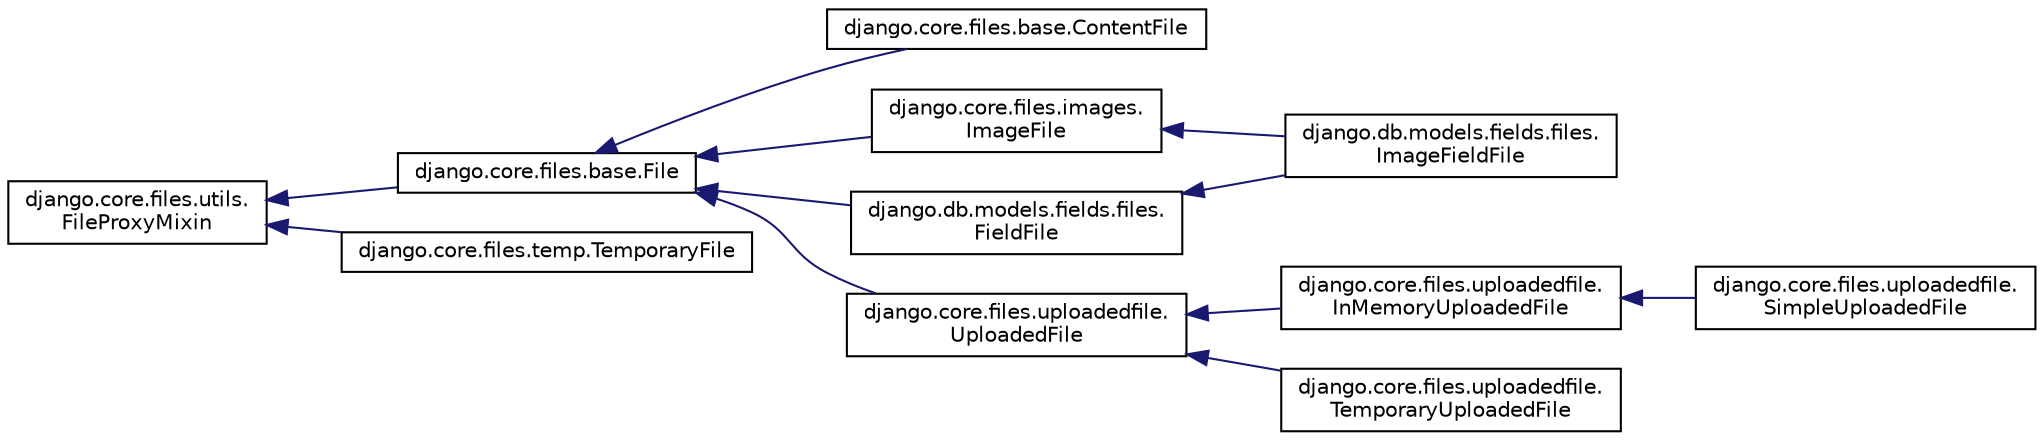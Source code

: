 digraph "Graphical Class Hierarchy"
{
 // LATEX_PDF_SIZE
  edge [fontname="Helvetica",fontsize="10",labelfontname="Helvetica",labelfontsize="10"];
  node [fontname="Helvetica",fontsize="10",shape=record];
  rankdir="LR";
  Node0 [label="django.core.files.utils.\lFileProxyMixin",height=0.2,width=0.4,color="black", fillcolor="white", style="filled",URL="$classdjango_1_1core_1_1files_1_1utils_1_1_file_proxy_mixin.html",tooltip=" "];
  Node0 -> Node1 [dir="back",color="midnightblue",fontsize="10",style="solid",fontname="Helvetica"];
  Node1 [label="django.core.files.base.File",height=0.2,width=0.4,color="black", fillcolor="white", style="filled",URL="$classdjango_1_1core_1_1files_1_1base_1_1_file.html",tooltip=" "];
  Node1 -> Node2 [dir="back",color="midnightblue",fontsize="10",style="solid",fontname="Helvetica"];
  Node2 [label="django.core.files.base.ContentFile",height=0.2,width=0.4,color="black", fillcolor="white", style="filled",URL="$classdjango_1_1core_1_1files_1_1base_1_1_content_file.html",tooltip=" "];
  Node1 -> Node3 [dir="back",color="midnightblue",fontsize="10",style="solid",fontname="Helvetica"];
  Node3 [label="django.core.files.images.\lImageFile",height=0.2,width=0.4,color="black", fillcolor="white", style="filled",URL="$classdjango_1_1core_1_1files_1_1images_1_1_image_file.html",tooltip=" "];
  Node3 -> Node4 [dir="back",color="midnightblue",fontsize="10",style="solid",fontname="Helvetica"];
  Node4 [label="django.db.models.fields.files.\lImageFieldFile",height=0.2,width=0.4,color="black", fillcolor="white", style="filled",URL="$classdjango_1_1db_1_1models_1_1fields_1_1files_1_1_image_field_file.html",tooltip=" "];
  Node1 -> Node5 [dir="back",color="midnightblue",fontsize="10",style="solid",fontname="Helvetica"];
  Node5 [label="django.core.files.uploadedfile.\lUploadedFile",height=0.2,width=0.4,color="black", fillcolor="white", style="filled",URL="$classdjango_1_1core_1_1files_1_1uploadedfile_1_1_uploaded_file.html",tooltip=" "];
  Node5 -> Node6 [dir="back",color="midnightblue",fontsize="10",style="solid",fontname="Helvetica"];
  Node6 [label="django.core.files.uploadedfile.\lInMemoryUploadedFile",height=0.2,width=0.4,color="black", fillcolor="white", style="filled",URL="$classdjango_1_1core_1_1files_1_1uploadedfile_1_1_in_memory_uploaded_file.html",tooltip=" "];
  Node6 -> Node7 [dir="back",color="midnightblue",fontsize="10",style="solid",fontname="Helvetica"];
  Node7 [label="django.core.files.uploadedfile.\lSimpleUploadedFile",height=0.2,width=0.4,color="black", fillcolor="white", style="filled",URL="$classdjango_1_1core_1_1files_1_1uploadedfile_1_1_simple_uploaded_file.html",tooltip=" "];
  Node5 -> Node8 [dir="back",color="midnightblue",fontsize="10",style="solid",fontname="Helvetica"];
  Node8 [label="django.core.files.uploadedfile.\lTemporaryUploadedFile",height=0.2,width=0.4,color="black", fillcolor="white", style="filled",URL="$classdjango_1_1core_1_1files_1_1uploadedfile_1_1_temporary_uploaded_file.html",tooltip=" "];
  Node1 -> Node9 [dir="back",color="midnightblue",fontsize="10",style="solid",fontname="Helvetica"];
  Node9 [label="django.db.models.fields.files.\lFieldFile",height=0.2,width=0.4,color="black", fillcolor="white", style="filled",URL="$classdjango_1_1db_1_1models_1_1fields_1_1files_1_1_field_file.html",tooltip=" "];
  Node9 -> Node4 [dir="back",color="midnightblue",fontsize="10",style="solid",fontname="Helvetica"];
  Node0 -> Node10 [dir="back",color="midnightblue",fontsize="10",style="solid",fontname="Helvetica"];
  Node10 [label="django.core.files.temp.TemporaryFile",height=0.2,width=0.4,color="black", fillcolor="white", style="filled",URL="$classdjango_1_1core_1_1files_1_1temp_1_1_temporary_file.html",tooltip=" "];
}
